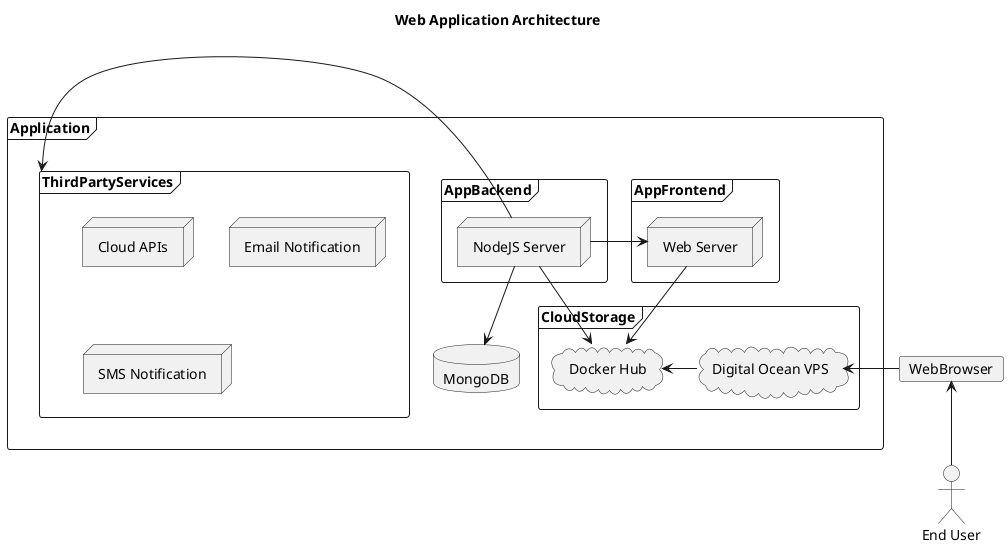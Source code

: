 @startuml Api Management in front of AKS

title Web Application Architecture
actor "End User" as User


card WebBrowser as Browser

frame Application{

    frame CloudStorage{
        cloud "Docker Hub" as DockerHub
        cloud "Digital Ocean VPS" as DOVPS
    }

    frame AppFrontend{
        node "Web Server" as WebServer
    }

    frame AppBackend{
        node "NodeJS Server" as NodeServer
    }

    frame ThirdPartyServices as ThirdPartyServices{
        node "Cloud APIs"
        node "Email Notification"
        node "SMS Notification"
    }

    database MongoDB as DB
}

NodeServer -> ThirdPartyServices
NodeServer --> DB
WebServer <- NodeServer
WebServer --> DockerHub
NodeServer --> DockerHub
DockerHub <- DOVPS
DOVPS <- Browser
Browser <-- User

@enduml